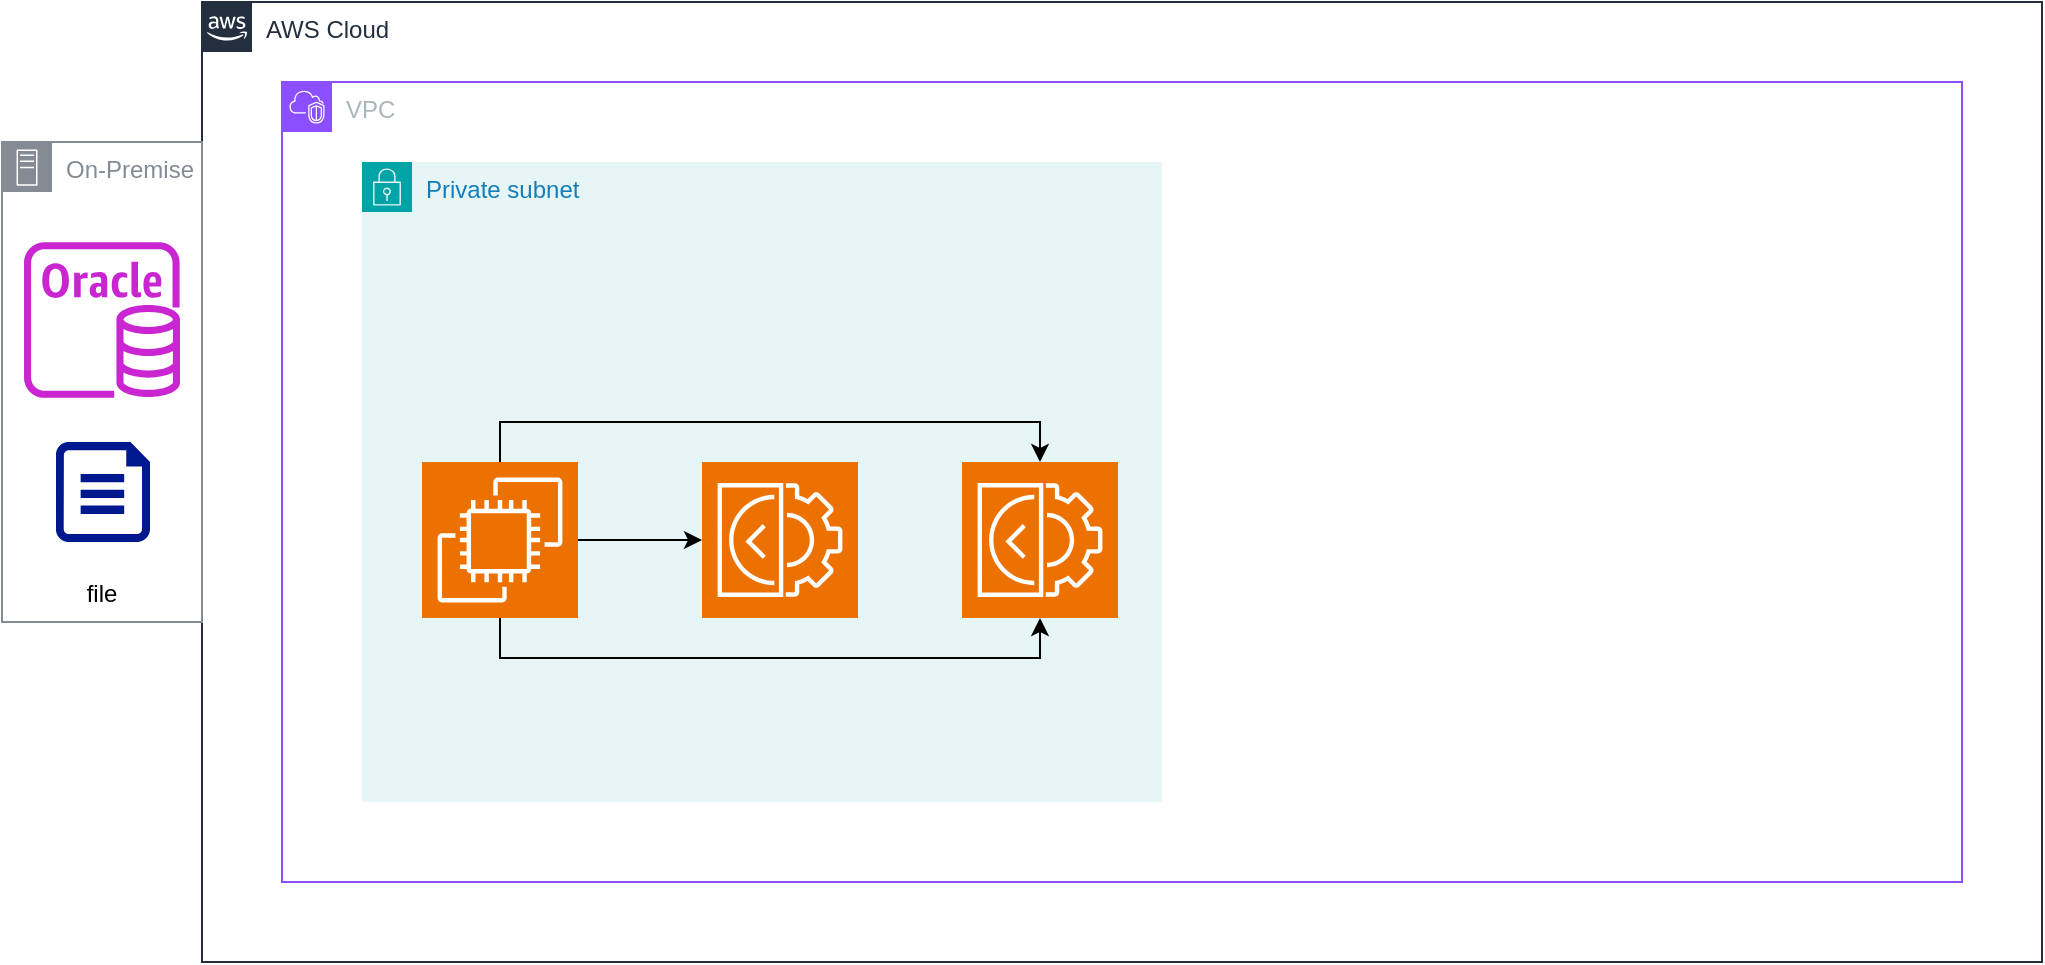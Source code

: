 <mxfile version="24.8.3">
  <diagram name="Page-1" id="BM0r8j1sXpTZeLD7thYh">
    <mxGraphModel dx="1012" dy="546" grid="1" gridSize="10" guides="1" tooltips="1" connect="1" arrows="1" fold="1" page="1" pageScale="1" pageWidth="1200" pageHeight="1600" math="0" shadow="0">
      <root>
        <mxCell id="0" />
        <mxCell id="1" parent="0" />
        <mxCell id="kJnFMUsXFeHCfDjYx9fZ-1" value="AWS Cloud" style="points=[[0,0],[0.25,0],[0.5,0],[0.75,0],[1,0],[1,0.25],[1,0.5],[1,0.75],[1,1],[0.75,1],[0.5,1],[0.25,1],[0,1],[0,0.75],[0,0.5],[0,0.25]];outlineConnect=0;gradientColor=none;html=1;whiteSpace=wrap;fontSize=12;fontStyle=0;container=1;pointerEvents=0;collapsible=0;recursiveResize=0;shape=mxgraph.aws4.group;grIcon=mxgraph.aws4.group_aws_cloud_alt;strokeColor=#232F3E;fillColor=none;verticalAlign=top;align=left;spacingLeft=30;fontColor=#232F3E;dashed=0;" vertex="1" parent="1">
          <mxGeometry x="120" y="330" width="920" height="480" as="geometry" />
        </mxCell>
        <mxCell id="kJnFMUsXFeHCfDjYx9fZ-4" value="VPC" style="points=[[0,0],[0.25,0],[0.5,0],[0.75,0],[1,0],[1,0.25],[1,0.5],[1,0.75],[1,1],[0.75,1],[0.5,1],[0.25,1],[0,1],[0,0.75],[0,0.5],[0,0.25]];outlineConnect=0;gradientColor=none;html=1;whiteSpace=wrap;fontSize=12;fontStyle=0;container=1;pointerEvents=0;collapsible=0;recursiveResize=0;shape=mxgraph.aws4.group;grIcon=mxgraph.aws4.group_vpc2;strokeColor=#8C4FFF;fillColor=none;verticalAlign=top;align=left;spacingLeft=30;fontColor=#AAB7B8;dashed=0;" vertex="1" parent="kJnFMUsXFeHCfDjYx9fZ-1">
          <mxGeometry x="40" y="40" width="840" height="400" as="geometry" />
        </mxCell>
        <mxCell id="kJnFMUsXFeHCfDjYx9fZ-5" value="Private subnet" style="points=[[0,0],[0.25,0],[0.5,0],[0.75,0],[1,0],[1,0.25],[1,0.5],[1,0.75],[1,1],[0.75,1],[0.5,1],[0.25,1],[0,1],[0,0.75],[0,0.5],[0,0.25]];outlineConnect=0;gradientColor=none;html=1;whiteSpace=wrap;fontSize=12;fontStyle=0;container=1;pointerEvents=0;collapsible=0;recursiveResize=0;shape=mxgraph.aws4.group;grIcon=mxgraph.aws4.group_security_group;grStroke=0;strokeColor=#00A4A6;fillColor=#E6F6F7;verticalAlign=top;align=left;spacingLeft=30;fontColor=#147EBA;dashed=0;" vertex="1" parent="kJnFMUsXFeHCfDjYx9fZ-4">
          <mxGeometry x="40" y="40" width="400" height="320" as="geometry" />
        </mxCell>
        <mxCell id="kJnFMUsXFeHCfDjYx9fZ-13" value="" style="edgeStyle=orthogonalEdgeStyle;rounded=0;orthogonalLoop=1;jettySize=auto;html=1;" edge="1" parent="kJnFMUsXFeHCfDjYx9fZ-5" source="kJnFMUsXFeHCfDjYx9fZ-10" target="kJnFMUsXFeHCfDjYx9fZ-11">
          <mxGeometry relative="1" as="geometry" />
        </mxCell>
        <mxCell id="kJnFMUsXFeHCfDjYx9fZ-10" value="" style="sketch=0;points=[[0,0,0],[0.25,0,0],[0.5,0,0],[0.75,0,0],[1,0,0],[0,1,0],[0.25,1,0],[0.5,1,0],[0.75,1,0],[1,1,0],[0,0.25,0],[0,0.5,0],[0,0.75,0],[1,0.25,0],[1,0.5,0],[1,0.75,0]];outlineConnect=0;fontColor=#232F3E;fillColor=#ED7100;strokeColor=#ffffff;dashed=0;verticalLabelPosition=bottom;verticalAlign=top;align=center;html=1;fontSize=12;fontStyle=0;aspect=fixed;shape=mxgraph.aws4.resourceIcon;resIcon=mxgraph.aws4.ec2;" vertex="1" parent="kJnFMUsXFeHCfDjYx9fZ-5">
          <mxGeometry x="30" y="150" width="78" height="78" as="geometry" />
        </mxCell>
        <mxCell id="kJnFMUsXFeHCfDjYx9fZ-11" value="" style="sketch=0;points=[[0,0,0],[0.25,0,0],[0.5,0,0],[0.75,0,0],[1,0,0],[0,1,0],[0.25,1,0],[0.5,1,0],[0.75,1,0],[1,1,0],[0,0.25,0],[0,0.5,0],[0,0.75,0],[1,0.25,0],[1,0.5,0],[1,0.75,0]];outlineConnect=0;fontColor=#232F3E;fillColor=#ED7100;strokeColor=#ffffff;dashed=0;verticalLabelPosition=bottom;verticalAlign=top;align=center;html=1;fontSize=12;fontStyle=0;aspect=fixed;shape=mxgraph.aws4.resourceIcon;resIcon=mxgraph.aws4.ec2_image_builder;" vertex="1" parent="kJnFMUsXFeHCfDjYx9fZ-5">
          <mxGeometry x="170" y="150" width="78" height="78" as="geometry" />
        </mxCell>
        <mxCell id="kJnFMUsXFeHCfDjYx9fZ-12" value="" style="sketch=0;points=[[0,0,0],[0.25,0,0],[0.5,0,0],[0.75,0,0],[1,0,0],[0,1,0],[0.25,1,0],[0.5,1,0],[0.75,1,0],[1,1,0],[0,0.25,0],[0,0.5,0],[0,0.75,0],[1,0.25,0],[1,0.5,0],[1,0.75,0]];outlineConnect=0;fontColor=#232F3E;fillColor=#ED7100;strokeColor=#ffffff;dashed=0;verticalLabelPosition=bottom;verticalAlign=top;align=center;html=1;fontSize=12;fontStyle=0;aspect=fixed;shape=mxgraph.aws4.resourceIcon;resIcon=mxgraph.aws4.ec2_image_builder;" vertex="1" parent="kJnFMUsXFeHCfDjYx9fZ-5">
          <mxGeometry x="300" y="150" width="78" height="78" as="geometry" />
        </mxCell>
        <mxCell id="kJnFMUsXFeHCfDjYx9fZ-23" style="edgeStyle=orthogonalEdgeStyle;rounded=0;orthogonalLoop=1;jettySize=auto;html=1;exitX=0.5;exitY=1;exitDx=0;exitDy=0;exitPerimeter=0;entryX=0.5;entryY=1;entryDx=0;entryDy=0;entryPerimeter=0;" edge="1" parent="kJnFMUsXFeHCfDjYx9fZ-5" source="kJnFMUsXFeHCfDjYx9fZ-10" target="kJnFMUsXFeHCfDjYx9fZ-12">
          <mxGeometry relative="1" as="geometry" />
        </mxCell>
        <mxCell id="kJnFMUsXFeHCfDjYx9fZ-24" style="edgeStyle=orthogonalEdgeStyle;rounded=0;orthogonalLoop=1;jettySize=auto;html=1;exitX=0.5;exitY=0;exitDx=0;exitDy=0;exitPerimeter=0;entryX=0.5;entryY=0;entryDx=0;entryDy=0;entryPerimeter=0;" edge="1" parent="kJnFMUsXFeHCfDjYx9fZ-5" source="kJnFMUsXFeHCfDjYx9fZ-10" target="kJnFMUsXFeHCfDjYx9fZ-12">
          <mxGeometry relative="1" as="geometry" />
        </mxCell>
        <mxCell id="kJnFMUsXFeHCfDjYx9fZ-6" value="On-Premise" style="sketch=0;outlineConnect=0;gradientColor=none;html=1;whiteSpace=wrap;fontSize=12;fontStyle=0;shape=mxgraph.aws4.group;grIcon=mxgraph.aws4.group_on_premise;strokeColor=#858B94;fillColor=none;verticalAlign=top;align=left;spacingLeft=30;fontColor=#858B94;dashed=0;" vertex="1" parent="1">
          <mxGeometry x="20" y="400" width="100" height="240" as="geometry" />
        </mxCell>
        <mxCell id="kJnFMUsXFeHCfDjYx9fZ-7" value="" style="sketch=0;outlineConnect=0;fontColor=#232F3E;gradientColor=none;fillColor=#C925D1;strokeColor=none;dashed=0;verticalLabelPosition=bottom;verticalAlign=top;align=center;html=1;fontSize=12;fontStyle=0;aspect=fixed;pointerEvents=1;shape=mxgraph.aws4.rds_oracle_instance;" vertex="1" parent="1">
          <mxGeometry x="31" y="450" width="78" height="78" as="geometry" />
        </mxCell>
        <mxCell id="kJnFMUsXFeHCfDjYx9fZ-8" value="" style="sketch=0;aspect=fixed;pointerEvents=1;shadow=0;dashed=0;html=1;strokeColor=none;labelPosition=center;verticalLabelPosition=bottom;verticalAlign=top;align=center;fillColor=#00188D;shape=mxgraph.azure.file" vertex="1" parent="1">
          <mxGeometry x="47" y="550" width="47" height="50" as="geometry" />
        </mxCell>
        <mxCell id="kJnFMUsXFeHCfDjYx9fZ-9" value="file" style="text;html=1;align=center;verticalAlign=middle;whiteSpace=wrap;rounded=0;" vertex="1" parent="1">
          <mxGeometry x="40" y="611" width="60" height="30" as="geometry" />
        </mxCell>
      </root>
    </mxGraphModel>
  </diagram>
</mxfile>
